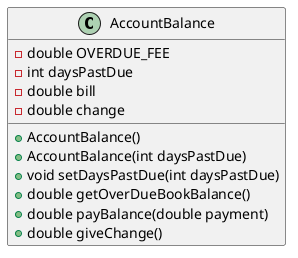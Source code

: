 @startuml
class AccountBalance{
-double OVERDUE_FEE
-int daysPastDue
-double bill
-double change

+AccountBalance()
+AccountBalance(int daysPastDue)
+void setDaysPastDue(int daysPastDue)
+double getOverDueBookBalance()
+double payBalance(double payment)
+double giveChange()
}


@enduml
